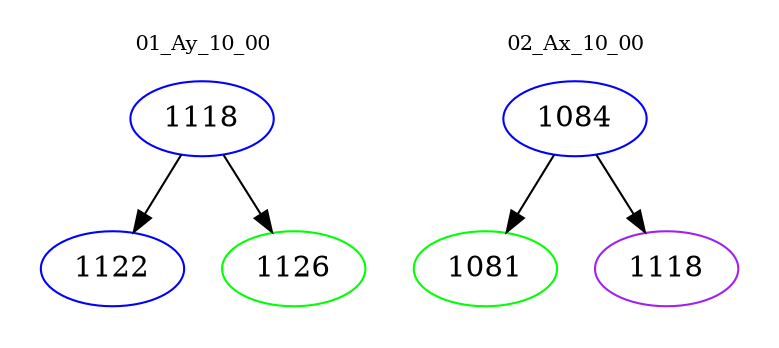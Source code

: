 digraph{
subgraph cluster_0 {
color = white
label = "01_Ay_10_00";
fontsize=10;
T0_1118 [label="1118", color="blue"]
T0_1118 -> T0_1122 [color="black"]
T0_1122 [label="1122", color="blue"]
T0_1118 -> T0_1126 [color="black"]
T0_1126 [label="1126", color="green"]
}
subgraph cluster_1 {
color = white
label = "02_Ax_10_00";
fontsize=10;
T1_1084 [label="1084", color="blue"]
T1_1084 -> T1_1081 [color="black"]
T1_1081 [label="1081", color="green"]
T1_1084 -> T1_1118 [color="black"]
T1_1118 [label="1118", color="purple"]
}
}

